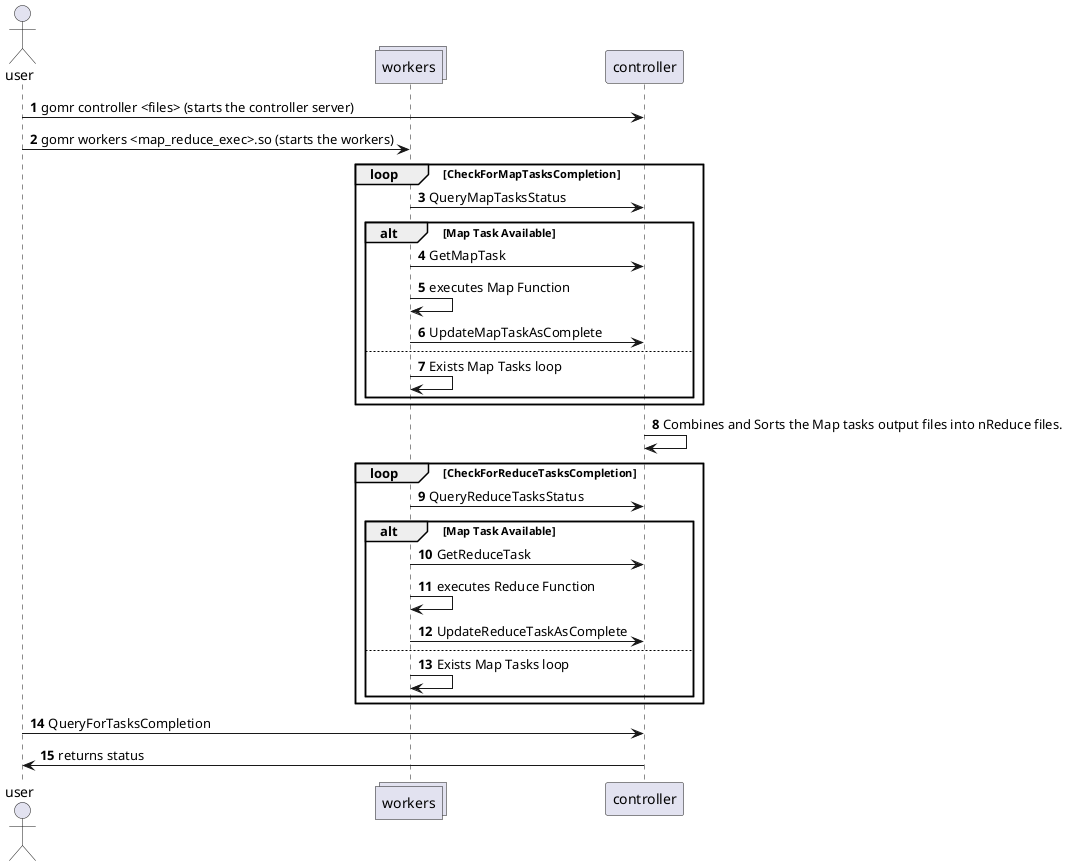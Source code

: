 @startuml
'https://plantuml.com/sequence-diagram

autonumber

actor user as u
collections workers as w
participant controller as c

u -> c : gomr controller <files> (starts the controller server)
u -> w : gomr workers <map_reduce_exec>.so (starts the workers)
loop CheckForMapTasksCompletion
    w -> c : QueryMapTasksStatus

    alt Map Task Available
        w -> c : GetMapTask
        w -> w : executes Map Function
        w -> c : UpdateMapTaskAsComplete
    else
        w -> w: Exists Map Tasks loop
    end
end

c -> c: Combines and Sorts the Map tasks output files into nReduce files.

loop CheckForReduceTasksCompletion
    w -> c : QueryReduceTasksStatus

    alt Map Task Available
        w -> c : GetReduceTask
        w -> w : executes Reduce Function
        w -> c : UpdateReduceTaskAsComplete
    else
        w -> w: Exists Map Tasks loop
    end
end

u -> c : QueryForTasksCompletion
c -> u : returns status

@enduml